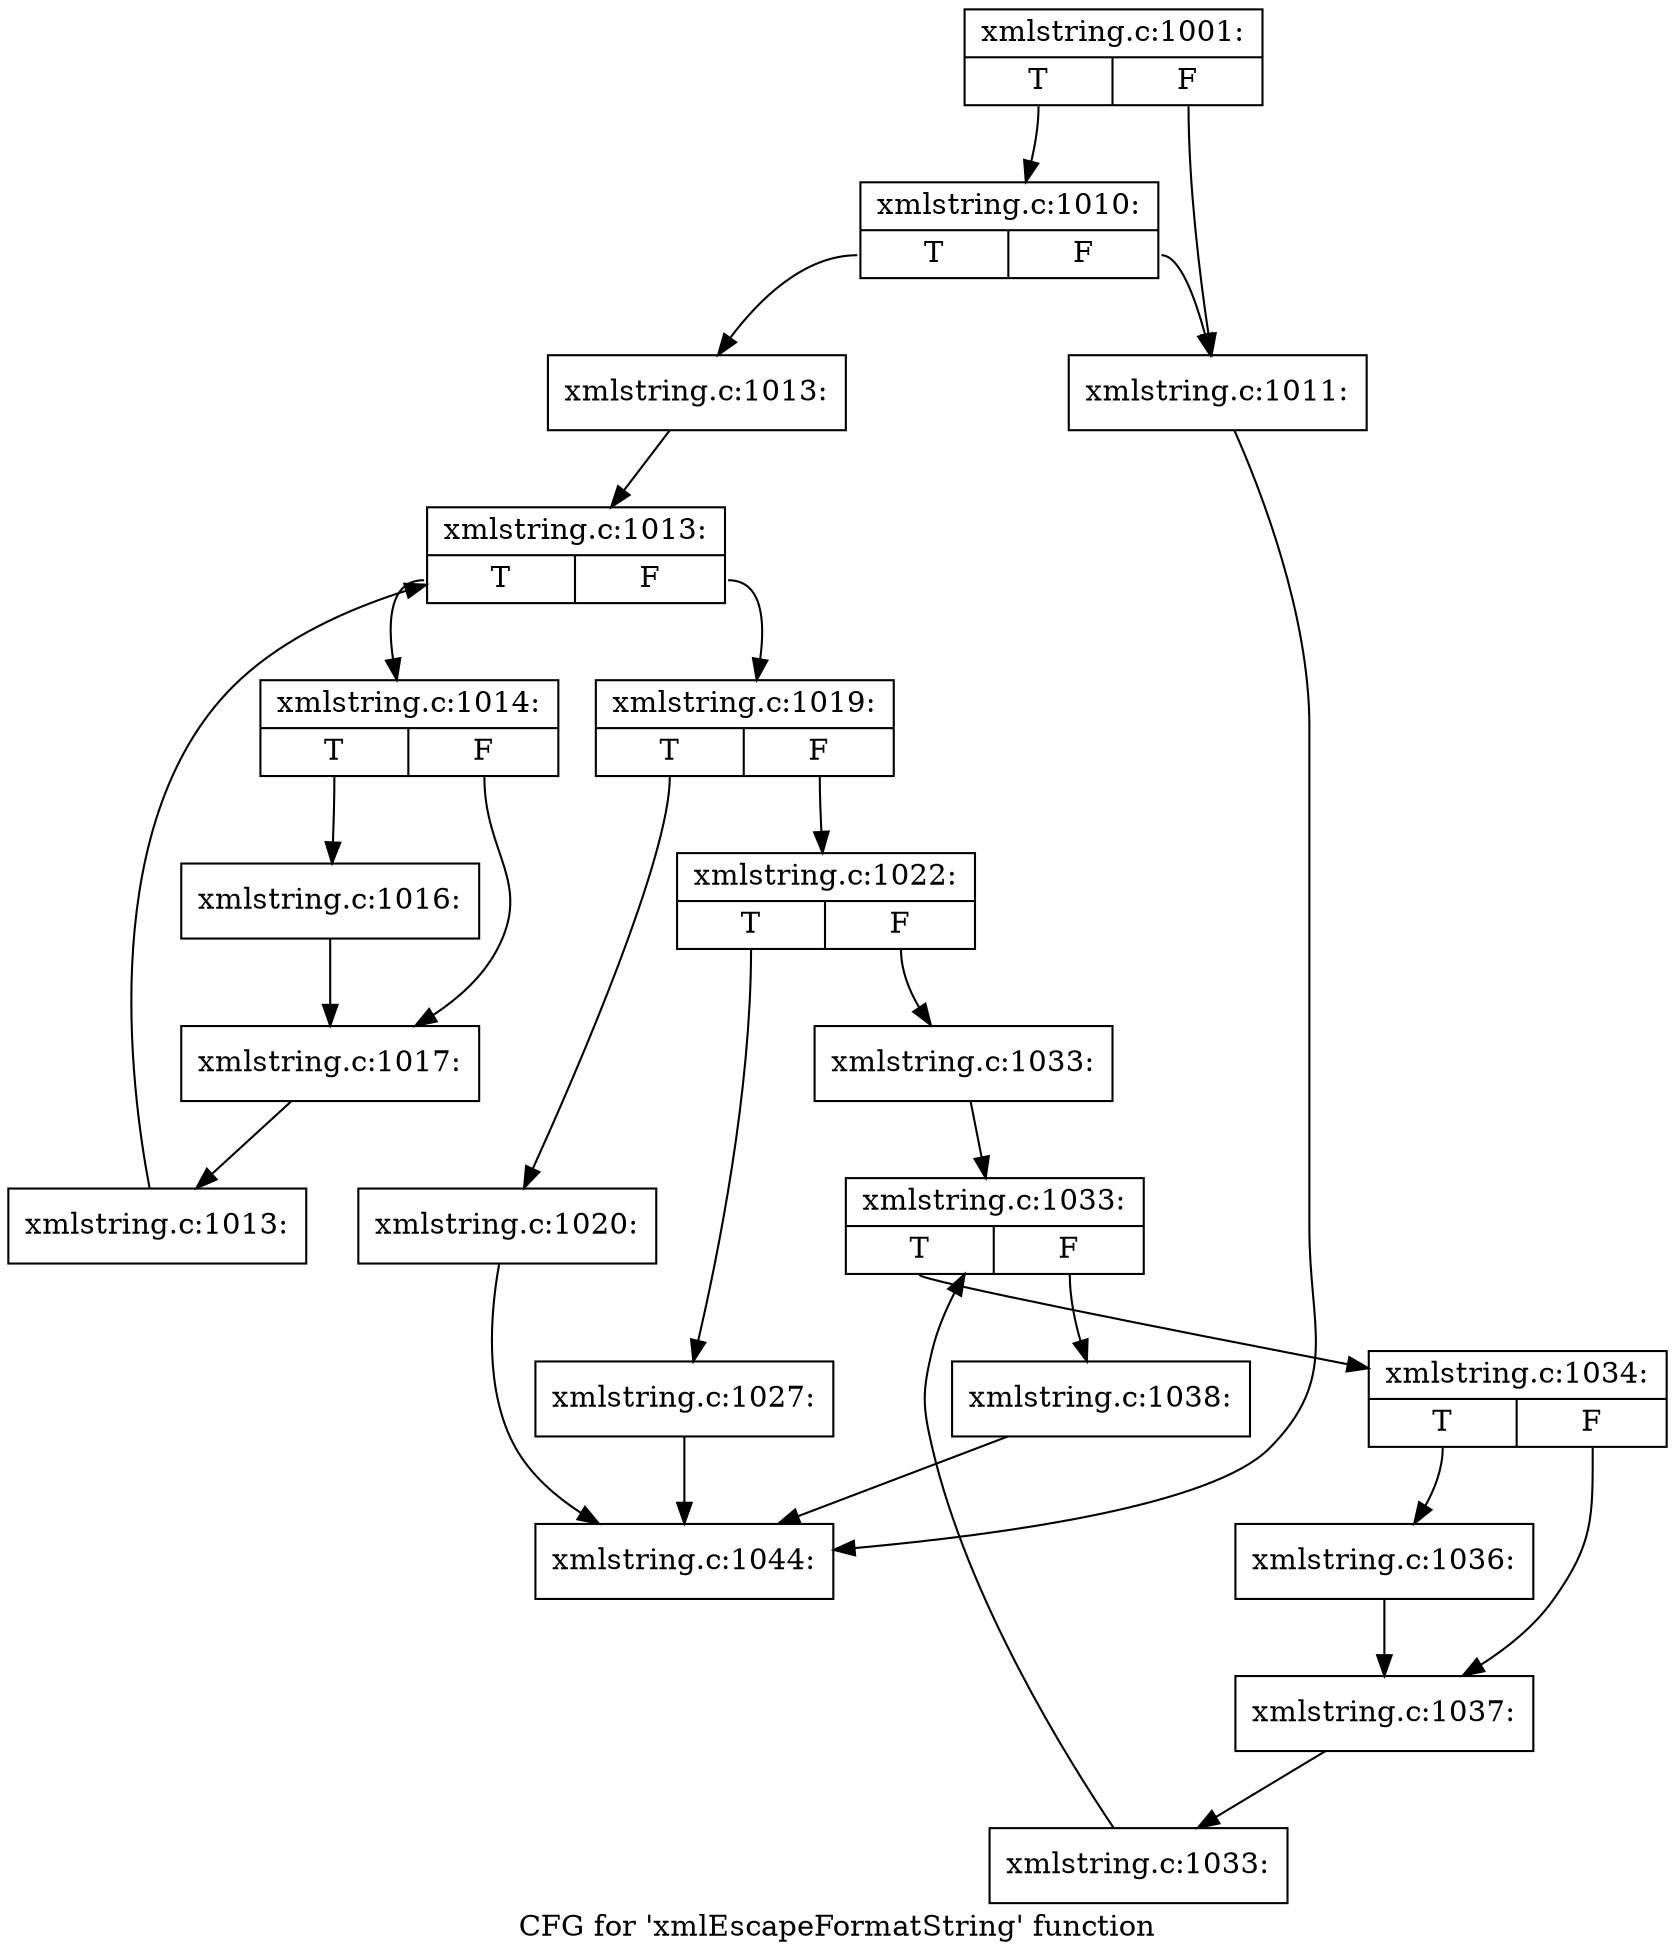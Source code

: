 digraph "CFG for 'xmlEscapeFormatString' function" {
	label="CFG for 'xmlEscapeFormatString' function";

	Node0x55c23f866ab0 [shape=record,label="{xmlstring.c:1001:|{<s0>T|<s1>F}}"];
	Node0x55c23f866ab0:s0 -> Node0x55c23f870510;
	Node0x55c23f866ab0:s1 -> Node0x55c23f870470;
	Node0x55c23f870510 [shape=record,label="{xmlstring.c:1010:|{<s0>T|<s1>F}}"];
	Node0x55c23f870510:s0 -> Node0x55c23f8704c0;
	Node0x55c23f870510:s1 -> Node0x55c23f870470;
	Node0x55c23f870470 [shape=record,label="{xmlstring.c:1011:}"];
	Node0x55c23f870470 -> Node0x55c23f863460;
	Node0x55c23f8704c0 [shape=record,label="{xmlstring.c:1013:}"];
	Node0x55c23f8704c0 -> Node0x55c23f870dc0;
	Node0x55c23f870dc0 [shape=record,label="{xmlstring.c:1013:|{<s0>T|<s1>F}}"];
	Node0x55c23f870dc0:s0 -> Node0x55c23f8710a0;
	Node0x55c23f870dc0:s1 -> Node0x55c23f870b30;
	Node0x55c23f8710a0 [shape=record,label="{xmlstring.c:1014:|{<s0>T|<s1>F}}"];
	Node0x55c23f8710a0:s0 -> Node0x55c23f8715b0;
	Node0x55c23f8710a0:s1 -> Node0x55c23f871600;
	Node0x55c23f8715b0 [shape=record,label="{xmlstring.c:1016:}"];
	Node0x55c23f8715b0 -> Node0x55c23f871600;
	Node0x55c23f871600 [shape=record,label="{xmlstring.c:1017:}"];
	Node0x55c23f871600 -> Node0x55c23f871010;
	Node0x55c23f871010 [shape=record,label="{xmlstring.c:1013:}"];
	Node0x55c23f871010 -> Node0x55c23f870dc0;
	Node0x55c23f870b30 [shape=record,label="{xmlstring.c:1019:|{<s0>T|<s1>F}}"];
	Node0x55c23f870b30:s0 -> Node0x55c23f871f90;
	Node0x55c23f870b30:s1 -> Node0x55c23f871fe0;
	Node0x55c23f871f90 [shape=record,label="{xmlstring.c:1020:}"];
	Node0x55c23f871f90 -> Node0x55c23f863460;
	Node0x55c23f871fe0 [shape=record,label="{xmlstring.c:1022:|{<s0>T|<s1>F}}"];
	Node0x55c23f871fe0:s0 -> Node0x55c23f872c90;
	Node0x55c23f871fe0:s1 -> Node0x55c23f872ce0;
	Node0x55c23f872c90 [shape=record,label="{xmlstring.c:1027:}"];
	Node0x55c23f872c90 -> Node0x55c23f863460;
	Node0x55c23f872ce0 [shape=record,label="{xmlstring.c:1033:}"];
	Node0x55c23f872ce0 -> Node0x55c23f873ac0;
	Node0x55c23f873ac0 [shape=record,label="{xmlstring.c:1033:|{<s0>T|<s1>F}}"];
	Node0x55c23f873ac0:s0 -> Node0x55c23f8242b0;
	Node0x55c23f873ac0:s1 -> Node0x55c23f873690;
	Node0x55c23f8242b0 [shape=record,label="{xmlstring.c:1034:|{<s0>T|<s1>F}}"];
	Node0x55c23f8242b0:s0 -> Node0x55c23f824890;
	Node0x55c23f8242b0:s1 -> Node0x55c23f8248e0;
	Node0x55c23f824890 [shape=record,label="{xmlstring.c:1036:}"];
	Node0x55c23f824890 -> Node0x55c23f8248e0;
	Node0x55c23f8248e0 [shape=record,label="{xmlstring.c:1037:}"];
	Node0x55c23f8248e0 -> Node0x55c23f824220;
	Node0x55c23f824220 [shape=record,label="{xmlstring.c:1033:}"];
	Node0x55c23f824220 -> Node0x55c23f873ac0;
	Node0x55c23f873690 [shape=record,label="{xmlstring.c:1038:}"];
	Node0x55c23f873690 -> Node0x55c23f863460;
	Node0x55c23f863460 [shape=record,label="{xmlstring.c:1044:}"];
}
